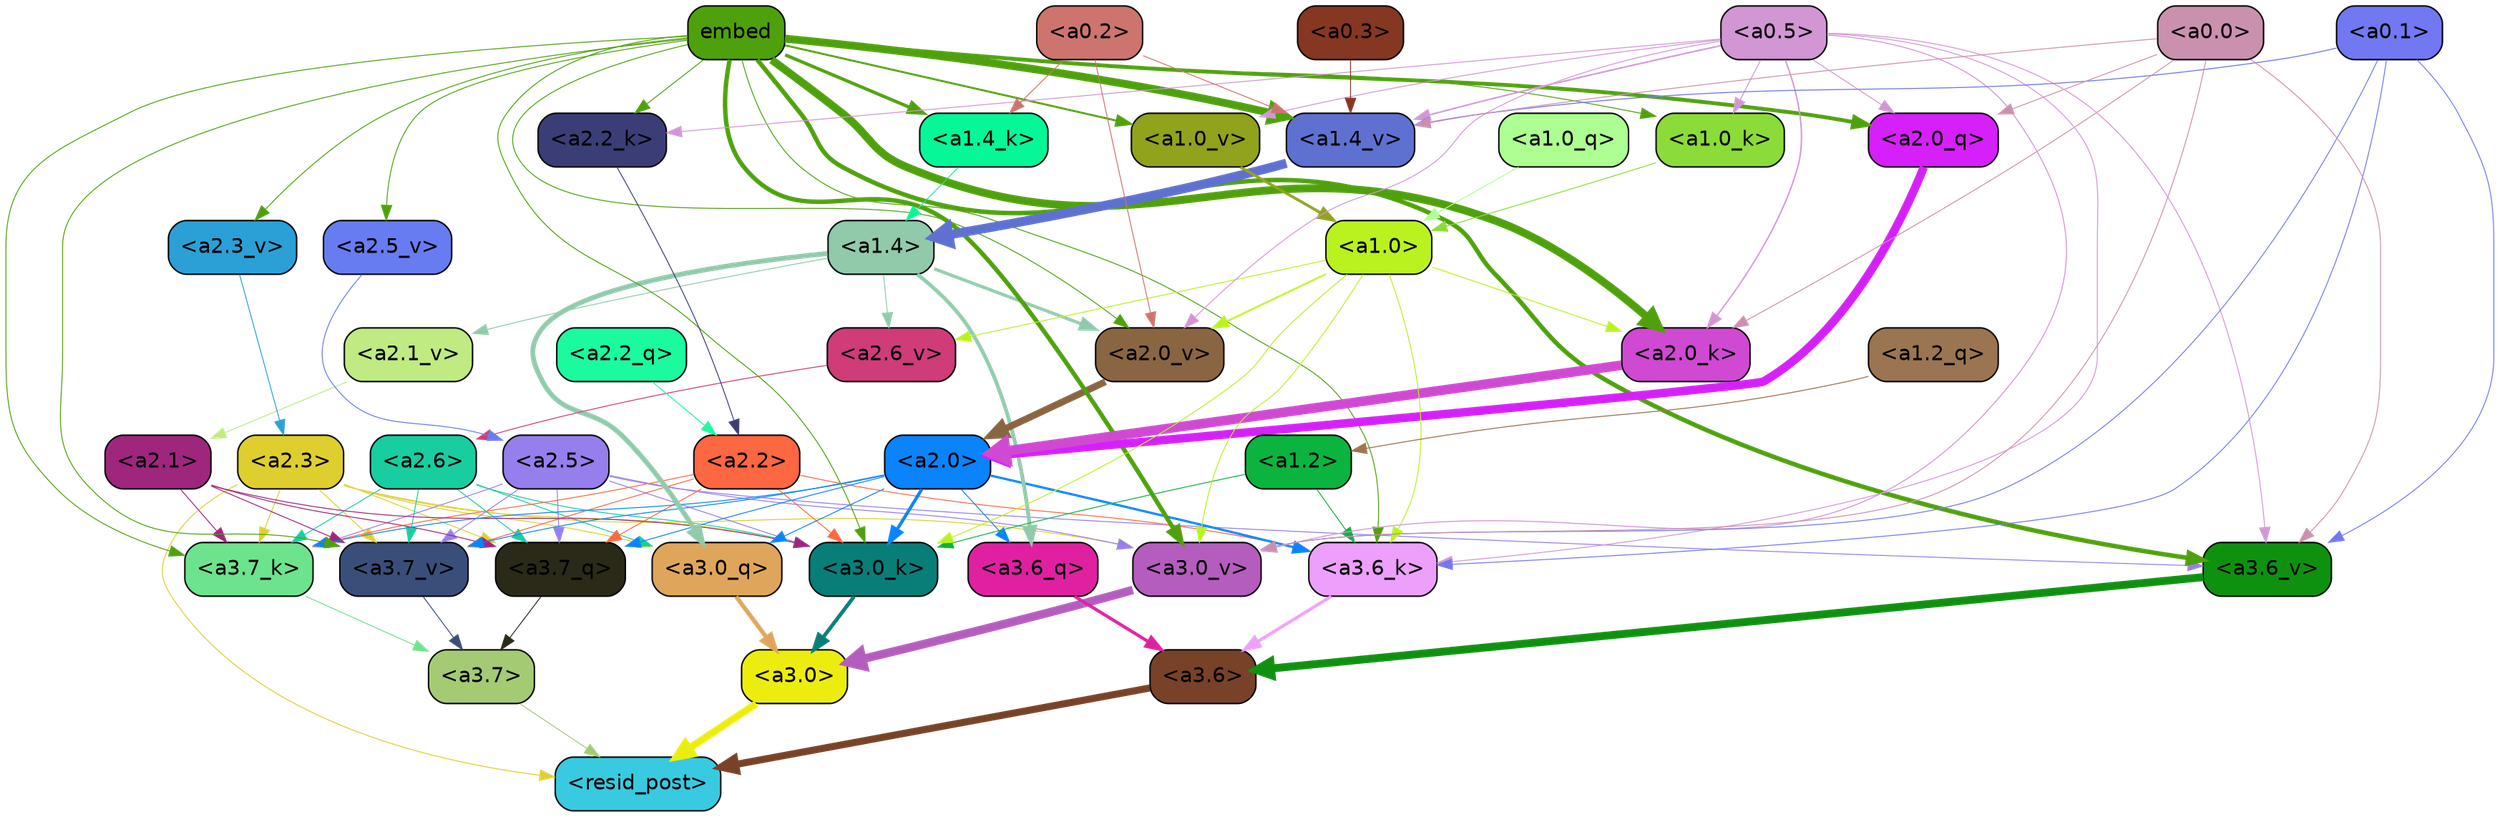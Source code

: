 strict digraph "" {
	graph [bgcolor=transparent,
		layout=dot,
		overlap=false,
		splines=true
	];
	"<a3.7>"	[color=black,
		fillcolor="#a4cb73",
		fontname=Helvetica,
		shape=box,
		style="filled, rounded"];
	"<resid_post>"	[color=black,
		fillcolor="#38cae0",
		fontname=Helvetica,
		shape=box,
		style="filled, rounded"];
	"<a3.7>" -> "<resid_post>"	[color="#a4cb73",
		penwidth=0.6];
	"<a3.6>"	[color=black,
		fillcolor="#784228",
		fontname=Helvetica,
		shape=box,
		style="filled, rounded"];
	"<a3.6>" -> "<resid_post>"	[color="#784228",
		penwidth=4.753257989883423];
	"<a3.0>"	[color=black,
		fillcolor="#eced0f",
		fontname=Helvetica,
		shape=box,
		style="filled, rounded"];
	"<a3.0>" -> "<resid_post>"	[color="#eced0f",
		penwidth=4.90053927898407];
	"<a2.3>"	[color=black,
		fillcolor="#decf2f",
		fontname=Helvetica,
		shape=box,
		style="filled, rounded"];
	"<a2.3>" -> "<resid_post>"	[color="#decf2f",
		penwidth=0.6];
	"<a3.7_q>"	[color=black,
		fillcolor="#2b2a19",
		fontname=Helvetica,
		shape=box,
		style="filled, rounded"];
	"<a2.3>" -> "<a3.7_q>"	[color="#decf2f",
		penwidth=0.6];
	"<a3.0_q>"	[color=black,
		fillcolor="#dfa65b",
		fontname=Helvetica,
		shape=box,
		style="filled, rounded"];
	"<a2.3>" -> "<a3.0_q>"	[color="#decf2f",
		penwidth=0.6];
	"<a3.7_k>"	[color=black,
		fillcolor="#6ee38d",
		fontname=Helvetica,
		shape=box,
		style="filled, rounded"];
	"<a2.3>" -> "<a3.7_k>"	[color="#decf2f",
		penwidth=0.6];
	"<a3.0_k>"	[color=black,
		fillcolor="#097e78",
		fontname=Helvetica,
		shape=box,
		style="filled, rounded"];
	"<a2.3>" -> "<a3.0_k>"	[color="#decf2f",
		penwidth=0.6];
	"<a3.7_v>"	[color=black,
		fillcolor="#3a4e7a",
		fontname=Helvetica,
		shape=box,
		style="filled, rounded"];
	"<a2.3>" -> "<a3.7_v>"	[color="#decf2f",
		penwidth=0.6];
	"<a3.0_v>"	[color=black,
		fillcolor="#b55dbe",
		fontname=Helvetica,
		shape=box,
		style="filled, rounded"];
	"<a2.3>" -> "<a3.0_v>"	[color="#decf2f",
		penwidth=0.6];
	"<a3.7_q>" -> "<a3.7>"	[color="#2b2a19",
		penwidth=0.6];
	"<a3.6_q>"	[color=black,
		fillcolor="#df21a1",
		fontname=Helvetica,
		shape=box,
		style="filled, rounded"];
	"<a3.6_q>" -> "<a3.6>"	[color="#df21a1",
		penwidth=2.160832464694977];
	"<a3.0_q>" -> "<a3.0>"	[color="#dfa65b",
		penwidth=2.870753765106201];
	"<a3.7_k>" -> "<a3.7>"	[color="#6ee38d",
		penwidth=0.6];
	"<a3.6_k>"	[color=black,
		fillcolor="#ed9ffc",
		fontname=Helvetica,
		shape=box,
		style="filled, rounded"];
	"<a3.6_k>" -> "<a3.6>"	[color="#ed9ffc",
		penwidth=2.13908451795578];
	"<a3.0_k>" -> "<a3.0>"	[color="#097e78",
		penwidth=2.520303964614868];
	"<a3.7_v>" -> "<a3.7>"	[color="#3a4e7a",
		penwidth=0.6];
	"<a3.6_v>"	[color=black,
		fillcolor="#0f9110",
		fontname=Helvetica,
		shape=box,
		style="filled, rounded"];
	"<a3.6_v>" -> "<a3.6>"	[color="#0f9110",
		penwidth=5.297133803367615];
	"<a3.0_v>" -> "<a3.0>"	[color="#b55dbe",
		penwidth=5.680712580680847];
	"<a2.6>"	[color=black,
		fillcolor="#18cea0",
		fontname=Helvetica,
		shape=box,
		style="filled, rounded"];
	"<a2.6>" -> "<a3.7_q>"	[color="#18cea0",
		penwidth=0.6];
	"<a2.6>" -> "<a3.0_q>"	[color="#18cea0",
		penwidth=0.6];
	"<a2.6>" -> "<a3.7_k>"	[color="#18cea0",
		penwidth=0.6];
	"<a2.6>" -> "<a3.0_k>"	[color="#18cea0",
		penwidth=0.6];
	"<a2.6>" -> "<a3.7_v>"	[color="#18cea0",
		penwidth=0.6];
	"<a2.5>"	[color=black,
		fillcolor="#967fec",
		fontname=Helvetica,
		shape=box,
		style="filled, rounded"];
	"<a2.5>" -> "<a3.7_q>"	[color="#967fec",
		penwidth=0.6];
	"<a2.5>" -> "<a3.7_k>"	[color="#967fec",
		penwidth=0.6];
	"<a2.5>" -> "<a3.0_k>"	[color="#967fec",
		penwidth=0.6];
	"<a2.5>" -> "<a3.7_v>"	[color="#967fec",
		penwidth=0.6];
	"<a2.5>" -> "<a3.6_v>"	[color="#967fec",
		penwidth=0.6];
	"<a2.5>" -> "<a3.0_v>"	[color="#967fec",
		penwidth=0.6];
	"<a2.2>"	[color=black,
		fillcolor="#fd6741",
		fontname=Helvetica,
		shape=box,
		style="filled, rounded"];
	"<a2.2>" -> "<a3.7_q>"	[color="#fd6741",
		penwidth=0.6];
	"<a2.2>" -> "<a3.7_k>"	[color="#fd6741",
		penwidth=0.6];
	"<a2.2>" -> "<a3.6_k>"	[color="#fd6741",
		penwidth=0.6];
	"<a2.2>" -> "<a3.0_k>"	[color="#fd6741",
		penwidth=0.6];
	"<a2.2>" -> "<a3.7_v>"	[color="#fd6741",
		penwidth=0.6];
	"<a2.1>"	[color=black,
		fillcolor="#9e267d",
		fontname=Helvetica,
		shape=box,
		style="filled, rounded"];
	"<a2.1>" -> "<a3.7_q>"	[color="#9e267d",
		penwidth=0.6];
	"<a2.1>" -> "<a3.7_k>"	[color="#9e267d",
		penwidth=0.6];
	"<a2.1>" -> "<a3.0_k>"	[color="#9e267d",
		penwidth=0.6];
	"<a2.1>" -> "<a3.7_v>"	[color="#9e267d",
		penwidth=0.6];
	"<a2.0>"	[color=black,
		fillcolor="#0a83fc",
		fontname=Helvetica,
		shape=box,
		style="filled, rounded"];
	"<a2.0>" -> "<a3.7_q>"	[color="#0a83fc",
		penwidth=0.6];
	"<a2.0>" -> "<a3.6_q>"	[color="#0a83fc",
		penwidth=0.6];
	"<a2.0>" -> "<a3.0_q>"	[color="#0a83fc",
		penwidth=0.6];
	"<a2.0>" -> "<a3.7_k>"	[color="#0a83fc",
		penwidth=0.6];
	"<a2.0>" -> "<a3.6_k>"	[color="#0a83fc",
		penwidth=1.5348684191703796];
	"<a2.0>" -> "<a3.0_k>"	[color="#0a83fc",
		penwidth=2.172017753124237];
	"<a2.0>" -> "<a3.7_v>"	[color="#0a83fc",
		penwidth=0.6];
	"<a1.4>"	[color=black,
		fillcolor="#90caab",
		fontname=Helvetica,
		shape=box,
		style="filled, rounded"];
	"<a1.4>" -> "<a3.6_q>"	[color="#90caab",
		penwidth=2.532623291015625];
	"<a1.4>" -> "<a3.0_q>"	[color="#90caab",
		penwidth=3.2595192790031433];
	"<a2.6_v>"	[color=black,
		fillcolor="#cf3c78",
		fontname=Helvetica,
		shape=box,
		style="filled, rounded"];
	"<a1.4>" -> "<a2.6_v>"	[color="#90caab",
		penwidth=0.6];
	"<a2.1_v>"	[color=black,
		fillcolor="#bfeb82",
		fontname=Helvetica,
		shape=box,
		style="filled, rounded"];
	"<a1.4>" -> "<a2.1_v>"	[color="#90caab",
		penwidth=0.6];
	"<a2.0_v>"	[color=black,
		fillcolor="#896641",
		fontname=Helvetica,
		shape=box,
		style="filled, rounded"];
	"<a1.4>" -> "<a2.0_v>"	[color="#90caab",
		penwidth=2.1199009865522385];
	embed	[color=black,
		fillcolor="#4ea10c",
		fontname=Helvetica,
		shape=box,
		style="filled, rounded"];
	embed -> "<a3.7_k>"	[color="#4ea10c",
		penwidth=0.6];
	embed -> "<a3.6_k>"	[color="#4ea10c",
		penwidth=0.6];
	embed -> "<a3.0_k>"	[color="#4ea10c",
		penwidth=0.6117386221885681];
	embed -> "<a3.7_v>"	[color="#4ea10c",
		penwidth=0.6];
	embed -> "<a3.6_v>"	[color="#4ea10c",
		penwidth=3.0186105966567993];
	embed -> "<a3.0_v>"	[color="#4ea10c",
		penwidth=2.969020187854767];
	"<a2.0_q>"	[color=black,
		fillcolor="#d620f9",
		fontname=Helvetica,
		shape=box,
		style="filled, rounded"];
	embed -> "<a2.0_q>"	[color="#4ea10c",
		penwidth=2.5791755318641663];
	"<a2.2_k>"	[color=black,
		fillcolor="#3b3e76",
		fontname=Helvetica,
		shape=box,
		style="filled, rounded"];
	embed -> "<a2.2_k>"	[color="#4ea10c",
		penwidth=0.6];
	"<a2.0_k>"	[color=black,
		fillcolor="#d049d3",
		fontname=Helvetica,
		shape=box,
		style="filled, rounded"];
	embed -> "<a2.0_k>"	[color="#4ea10c",
		penwidth=5.307481050491333];
	"<a2.5_v>"	[color=black,
		fillcolor="#677cf0",
		fontname=Helvetica,
		shape=box,
		style="filled, rounded"];
	embed -> "<a2.5_v>"	[color="#4ea10c",
		penwidth=0.6];
	"<a2.3_v>"	[color=black,
		fillcolor="#2ba0d6",
		fontname=Helvetica,
		shape=box,
		style="filled, rounded"];
	embed -> "<a2.3_v>"	[color="#4ea10c",
		penwidth=0.6];
	embed -> "<a2.0_v>"	[color="#4ea10c",
		penwidth=0.6];
	"<a1.4_k>"	[color=black,
		fillcolor="#05f798",
		fontname=Helvetica,
		shape=box,
		style="filled, rounded"];
	embed -> "<a1.4_k>"	[color="#4ea10c",
		penwidth=2.1839776039123535];
	"<a1.0_k>"	[color=black,
		fillcolor="#8bdc39",
		fontname=Helvetica,
		shape=box,
		style="filled, rounded"];
	embed -> "<a1.0_k>"	[color="#4ea10c",
		penwidth=0.6];
	"<a1.4_v>"	[color=black,
		fillcolor="#5f71d0",
		fontname=Helvetica,
		shape=box,
		style="filled, rounded"];
	embed -> "<a1.4_v>"	[color="#4ea10c",
		penwidth=5.2540810108184814];
	"<a1.0_v>"	[color=black,
		fillcolor="#91a21d",
		fontname=Helvetica,
		shape=box,
		style="filled, rounded"];
	embed -> "<a1.0_v>"	[color="#4ea10c",
		penwidth=1.3048751950263977];
	"<a1.2>"	[color=black,
		fillcolor="#0bb43e",
		fontname=Helvetica,
		shape=box,
		style="filled, rounded"];
	"<a1.2>" -> "<a3.6_k>"	[color="#0bb43e",
		penwidth=0.6];
	"<a1.2>" -> "<a3.0_k>"	[color="#0bb43e",
		penwidth=0.6];
	"<a1.0>"	[color=black,
		fillcolor="#b9f21f",
		fontname=Helvetica,
		shape=box,
		style="filled, rounded"];
	"<a1.0>" -> "<a3.6_k>"	[color="#b9f21f",
		penwidth=0.6];
	"<a1.0>" -> "<a3.0_k>"	[color="#b9f21f",
		penwidth=0.6];
	"<a1.0>" -> "<a3.0_v>"	[color="#b9f21f",
		penwidth=0.6];
	"<a1.0>" -> "<a2.0_k>"	[color="#b9f21f",
		penwidth=0.6];
	"<a1.0>" -> "<a2.6_v>"	[color="#b9f21f",
		penwidth=0.6];
	"<a1.0>" -> "<a2.0_v>"	[color="#b9f21f",
		penwidth=1.237271785736084];
	"<a0.5>"	[color=black,
		fillcolor="#d296d4",
		fontname=Helvetica,
		shape=box,
		style="filled, rounded"];
	"<a0.5>" -> "<a3.6_k>"	[color="#d296d4",
		penwidth=0.6];
	"<a0.5>" -> "<a3.6_v>"	[color="#d296d4",
		penwidth=0.6];
	"<a0.5>" -> "<a3.0_v>"	[color="#d296d4",
		penwidth=0.6409564018249512];
	"<a0.5>" -> "<a2.0_q>"	[color="#d296d4",
		penwidth=0.6];
	"<a0.5>" -> "<a2.2_k>"	[color="#d296d4",
		penwidth=0.6];
	"<a0.5>" -> "<a2.0_k>"	[color="#d296d4",
		penwidth=0.9355769157409668];
	"<a0.5>" -> "<a2.0_v>"	[color="#d296d4",
		penwidth=0.6];
	"<a0.5>" -> "<a1.0_k>"	[color="#d296d4",
		penwidth=0.6];
	"<a0.5>" -> "<a1.4_v>"	[color="#d296d4",
		penwidth=1.016412615776062];
	"<a0.5>" -> "<a1.0_v>"	[color="#d296d4",
		penwidth=0.6];
	"<a0.1>"	[color=black,
		fillcolor="#7278f2",
		fontname=Helvetica,
		shape=box,
		style="filled, rounded"];
	"<a0.1>" -> "<a3.6_k>"	[color="#7278f2",
		penwidth=0.6];
	"<a0.1>" -> "<a3.6_v>"	[color="#7278f2",
		penwidth=0.6];
	"<a0.1>" -> "<a3.0_v>"	[color="#7278f2",
		penwidth=0.6];
	"<a0.1>" -> "<a1.4_v>"	[color="#7278f2",
		penwidth=0.6440334320068359];
	"<a0.0>"	[color=black,
		fillcolor="#ca91ae",
		fontname=Helvetica,
		shape=box,
		style="filled, rounded"];
	"<a0.0>" -> "<a3.6_v>"	[color="#ca91ae",
		penwidth=0.6];
	"<a0.0>" -> "<a3.0_v>"	[color="#ca91ae",
		penwidth=0.6];
	"<a0.0>" -> "<a2.0_q>"	[color="#ca91ae",
		penwidth=0.6];
	"<a0.0>" -> "<a2.0_k>"	[color="#ca91ae",
		penwidth=0.6];
	"<a0.0>" -> "<a1.4_v>"	[color="#ca91ae",
		penwidth=0.6];
	"<a2.2_q>"	[color=black,
		fillcolor="#1cfa9f",
		fontname=Helvetica,
		shape=box,
		style="filled, rounded"];
	"<a2.2_q>" -> "<a2.2>"	[color="#1cfa9f",
		penwidth=0.6];
	"<a2.0_q>" -> "<a2.0>"	[color="#d620f9",
		penwidth=5.682948350906372];
	"<a2.2_k>" -> "<a2.2>"	[color="#3b3e76",
		penwidth=0.6];
	"<a2.0_k>" -> "<a2.0>"	[color="#d049d3",
		penwidth=6.450693130493164];
	"<a2.6_v>" -> "<a2.6>"	[color="#cf3c78",
		penwidth=0.6];
	"<a2.5_v>" -> "<a2.5>"	[color="#677cf0",
		penwidth=0.6];
	"<a2.3_v>" -> "<a2.3>"	[color="#2ba0d6",
		penwidth=0.6];
	"<a2.1_v>" -> "<a2.1>"	[color="#bfeb82",
		penwidth=0.6];
	"<a2.0_v>" -> "<a2.0>"	[color="#896641",
		penwidth=4.592647075653076];
	"<a0.2>"	[color=black,
		fillcolor="#cd746f",
		fontname=Helvetica,
		shape=box,
		style="filled, rounded"];
	"<a0.2>" -> "<a2.0_v>"	[color="#cd746f",
		penwidth=0.6];
	"<a0.2>" -> "<a1.4_k>"	[color="#cd746f",
		penwidth=0.6];
	"<a0.2>" -> "<a1.4_v>"	[color="#cd746f",
		penwidth=0.6];
	"<a1.2_q>"	[color=black,
		fillcolor="#9b7551",
		fontname=Helvetica,
		shape=box,
		style="filled, rounded"];
	"<a1.2_q>" -> "<a1.2>"	[color="#9b7551",
		penwidth=0.6323684453964233];
	"<a1.0_q>"	[color=black,
		fillcolor="#adff91",
		fontname=Helvetica,
		shape=box,
		style="filled, rounded"];
	"<a1.0_q>" -> "<a1.0>"	[color="#adff91",
		penwidth=0.6];
	"<a1.4_k>" -> "<a1.4>"	[color="#05f798",
		penwidth=0.6];
	"<a1.0_k>" -> "<a1.0>"	[color="#8bdc39",
		penwidth=0.6];
	"<a1.4_v>" -> "<a1.4>"	[color="#5f71d0",
		penwidth=6.149721145629883];
	"<a1.0_v>" -> "<a1.0>"	[color="#91a21d",
		penwidth=1.874430701136589];
	"<a0.3>"	[color=black,
		fillcolor="#853721",
		fontname=Helvetica,
		shape=box,
		style="filled, rounded"];
	"<a0.3>" -> "<a1.4_v>"	[color="#853721",
		penwidth=0.6];
}
